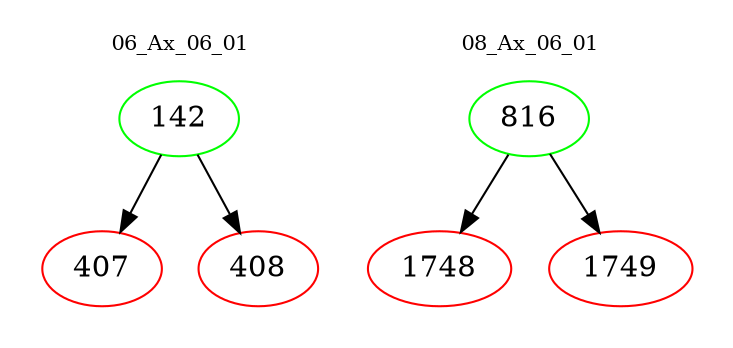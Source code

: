 digraph{
subgraph cluster_0 {
color = white
label = "06_Ax_06_01";
fontsize=10;
T0_142 [label="142", color="green"]
T0_142 -> T0_407 [color="black"]
T0_407 [label="407", color="red"]
T0_142 -> T0_408 [color="black"]
T0_408 [label="408", color="red"]
}
subgraph cluster_1 {
color = white
label = "08_Ax_06_01";
fontsize=10;
T1_816 [label="816", color="green"]
T1_816 -> T1_1748 [color="black"]
T1_1748 [label="1748", color="red"]
T1_816 -> T1_1749 [color="black"]
T1_1749 [label="1749", color="red"]
}
}
